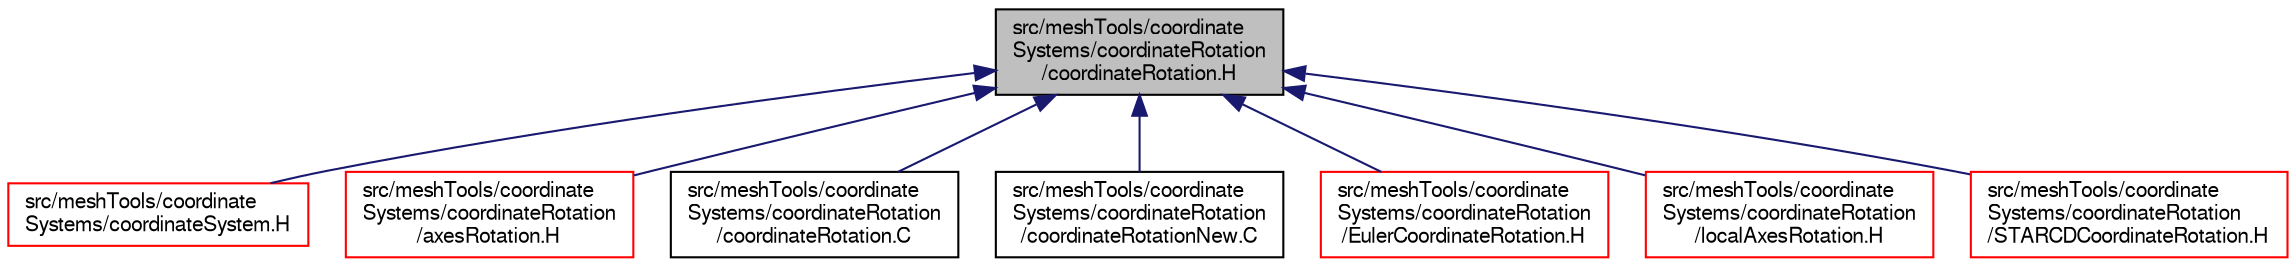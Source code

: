 digraph "src/meshTools/coordinateSystems/coordinateRotation/coordinateRotation.H"
{
  bgcolor="transparent";
  edge [fontname="FreeSans",fontsize="10",labelfontname="FreeSans",labelfontsize="10"];
  node [fontname="FreeSans",fontsize="10",shape=record];
  Node220 [label="src/meshTools/coordinate\lSystems/coordinateRotation\l/coordinateRotation.H",height=0.2,width=0.4,color="black", fillcolor="grey75", style="filled", fontcolor="black"];
  Node220 -> Node221 [dir="back",color="midnightblue",fontsize="10",style="solid",fontname="FreeSans"];
  Node221 [label="src/meshTools/coordinate\lSystems/coordinateSystem.H",height=0.2,width=0.4,color="red",URL="$a07520.html"];
  Node220 -> Node357 [dir="back",color="midnightblue",fontsize="10",style="solid",fontname="FreeSans"];
  Node357 [label="src/meshTools/coordinate\lSystems/coordinateRotation\l/axesRotation.H",height=0.2,width=0.4,color="red",URL="$a07487.html"];
  Node220 -> Node360 [dir="back",color="midnightblue",fontsize="10",style="solid",fontname="FreeSans"];
  Node360 [label="src/meshTools/coordinate\lSystems/coordinateRotation\l/coordinateRotation.C",height=0.2,width=0.4,color="black",URL="$a07490.html"];
  Node220 -> Node361 [dir="back",color="midnightblue",fontsize="10",style="solid",fontname="FreeSans"];
  Node361 [label="src/meshTools/coordinate\lSystems/coordinateRotation\l/coordinateRotationNew.C",height=0.2,width=0.4,color="black",URL="$a07496.html"];
  Node220 -> Node362 [dir="back",color="midnightblue",fontsize="10",style="solid",fontname="FreeSans"];
  Node362 [label="src/meshTools/coordinate\lSystems/coordinateRotation\l/EulerCoordinateRotation.H",height=0.2,width=0.4,color="red",URL="$a07502.html"];
  Node220 -> Node364 [dir="back",color="midnightblue",fontsize="10",style="solid",fontname="FreeSans"];
  Node364 [label="src/meshTools/coordinate\lSystems/coordinateRotation\l/localAxesRotation.H",height=0.2,width=0.4,color="red",URL="$a07508.html"];
  Node220 -> Node365 [dir="back",color="midnightblue",fontsize="10",style="solid",fontname="FreeSans"];
  Node365 [label="src/meshTools/coordinate\lSystems/coordinateRotation\l/STARCDCoordinateRotation.H",height=0.2,width=0.4,color="red",URL="$a07514.html"];
}
